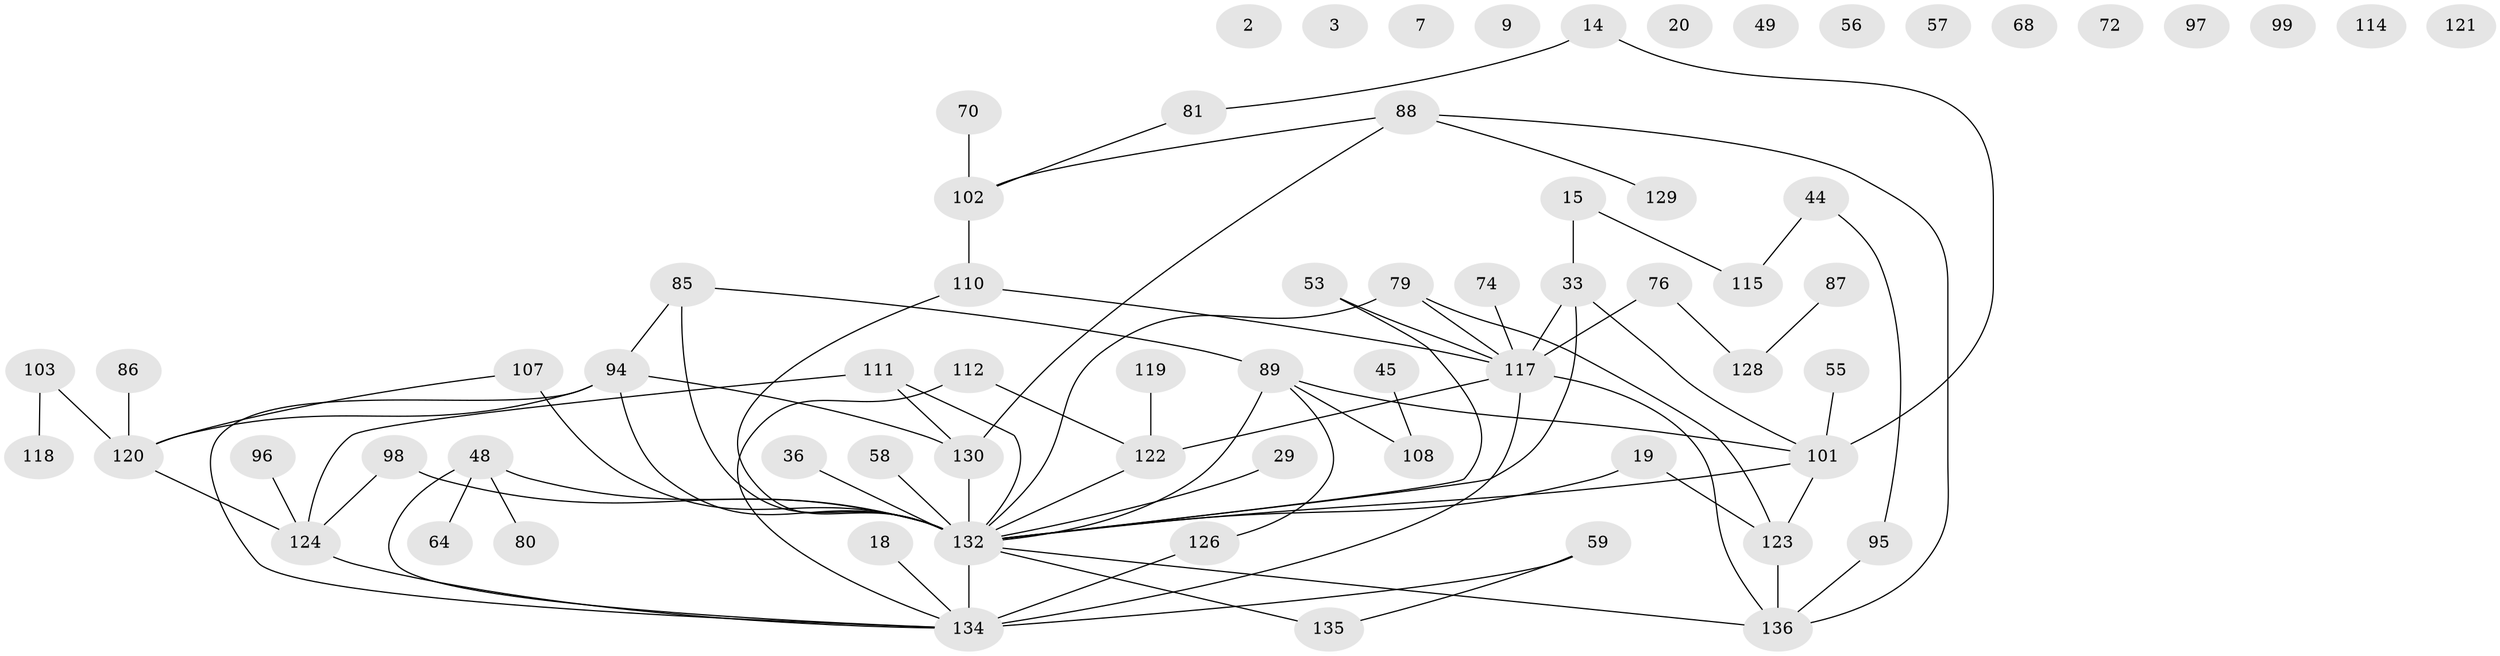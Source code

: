 // original degree distribution, {3: 0.18382352941176472, 0: 0.10294117647058823, 1: 0.17647058823529413, 4: 0.11764705882352941, 2: 0.3014705882352941, 5: 0.08088235294117647, 6: 0.022058823529411766, 7: 0.014705882352941176}
// Generated by graph-tools (version 1.1) at 2025/42/03/04/25 21:42:46]
// undirected, 68 vertices, 81 edges
graph export_dot {
graph [start="1"]
  node [color=gray90,style=filled];
  2;
  3;
  7;
  9;
  14;
  15;
  18;
  19;
  20;
  29 [super="+5"];
  33 [super="+13"];
  36;
  44;
  45;
  48 [super="+41"];
  49;
  53 [super="+21"];
  55;
  56;
  57;
  58;
  59;
  64;
  68;
  70;
  72;
  74;
  76 [super="+6"];
  79;
  80 [super="+69"];
  81;
  85;
  86;
  87;
  88 [super="+24"];
  89 [super="+8"];
  94 [super="+66"];
  95;
  96;
  97;
  98;
  99;
  101 [super="+43"];
  102;
  103;
  107 [super="+37"];
  108;
  110 [super="+52"];
  111 [super="+28+73+109"];
  112 [super="+104"];
  114;
  115;
  117 [super="+65+32"];
  118;
  119;
  120 [super="+50+75"];
  121;
  122 [super="+34+78"];
  123 [super="+51"];
  124 [super="+1"];
  126;
  128;
  129;
  130 [super="+82"];
  132 [super="+100+127+62+125"];
  134 [super="+93+133"];
  135;
  136 [super="+40+23"];
  14 -- 81;
  14 -- 101;
  15 -- 33;
  15 -- 115;
  18 -- 134;
  19 -- 123;
  19 -- 132;
  29 -- 132;
  33 -- 132;
  33 -- 101 [weight=2];
  33 -- 117 [weight=3];
  36 -- 132;
  44 -- 95;
  44 -- 115;
  45 -- 108;
  48 -- 132;
  48 -- 80 [weight=2];
  48 -- 64;
  48 -- 134;
  53 -- 132;
  53 -- 117;
  55 -- 101;
  58 -- 132;
  59 -- 135;
  59 -- 134;
  70 -- 102;
  74 -- 117;
  76 -- 128;
  76 -- 117;
  79 -- 123;
  79 -- 117;
  79 -- 132;
  81 -- 102;
  85 -- 89 [weight=2];
  85 -- 132 [weight=2];
  85 -- 94;
  86 -- 120;
  87 -- 128;
  88 -- 102;
  88 -- 129;
  88 -- 136;
  88 -- 130;
  89 -- 108;
  89 -- 126;
  89 -- 101;
  89 -- 132;
  94 -- 132;
  94 -- 130 [weight=2];
  94 -- 120;
  94 -- 134;
  95 -- 136;
  96 -- 124;
  98 -- 124;
  98 -- 132 [weight=2];
  101 -- 123;
  101 -- 132;
  102 -- 110;
  103 -- 118;
  103 -- 120;
  107 -- 132 [weight=2];
  107 -- 120;
  110 -- 132 [weight=2];
  110 -- 117 [weight=2];
  111 -- 124;
  111 -- 132;
  111 -- 130;
  112 -- 122;
  112 -- 134;
  117 -- 134 [weight=3];
  117 -- 136;
  117 -- 122;
  119 -- 122;
  120 -- 124;
  122 -- 132;
  123 -- 136 [weight=2];
  124 -- 134;
  126 -- 134;
  130 -- 132 [weight=3];
  132 -- 135;
  132 -- 136 [weight=2];
  132 -- 134;
}
